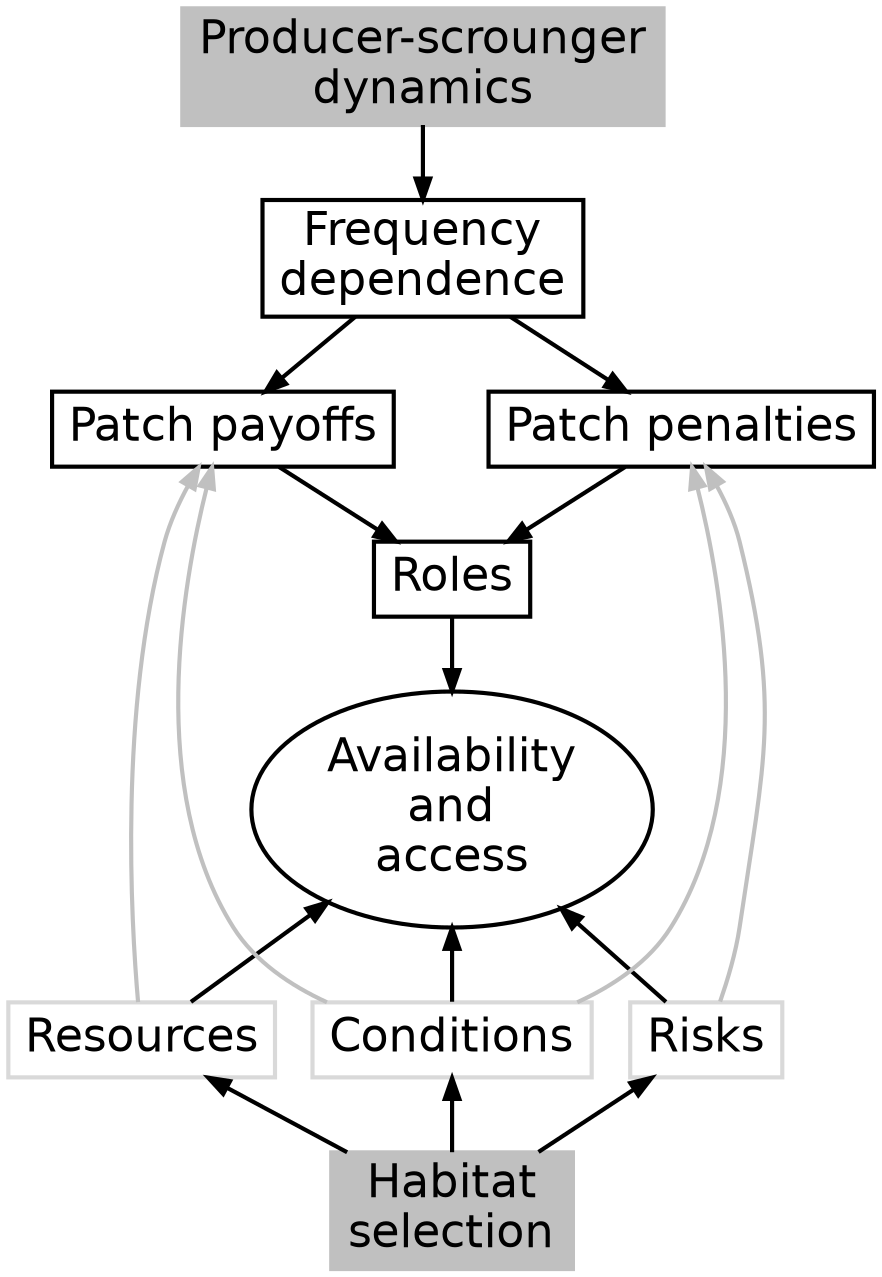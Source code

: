 digraph habitat_and_producer {

  graph []
  rankdir = TB
	node [fontsize = 22, shape = box, fontname = Helvetica, penwidth = 2]
	edge [penwidth = 2]

	Habitat [label = "Habitat\nselection", style = filled, color = grey]

	Resources [color = grey85]
	Conditions [color = grey85]
	Risks [color = grey85]

	access_avail [label = "Availability\nand\naccess", shape = ellipse]

	ps_dyn [label = "Producer-scrounger\ndynamics", style = filled, color = grey]
	freq [label = "Frequency\ndependence"]
	patch_penalties [label = "Patch penalties"]
	patch_payoffs [label = "Patch payoffs"]


	ps_dyn -> freq -> {patch_penalties patch_payoffs}

	{patch_penalties patch_payoffs} -> Roles -> access_avail

	access_avail -> {Resources Conditions Risks} [dir = back]

	{patch_penalties} ->  Risks [color = grey, dir = back]
	patch_payoffs -> Resources [color = grey, dir = back]
	{patch_payoffs patch_penalties} -> Conditions [color = grey, dir = back]


	{Resources Risks Conditions} -> Habitat [dir = back]

}
